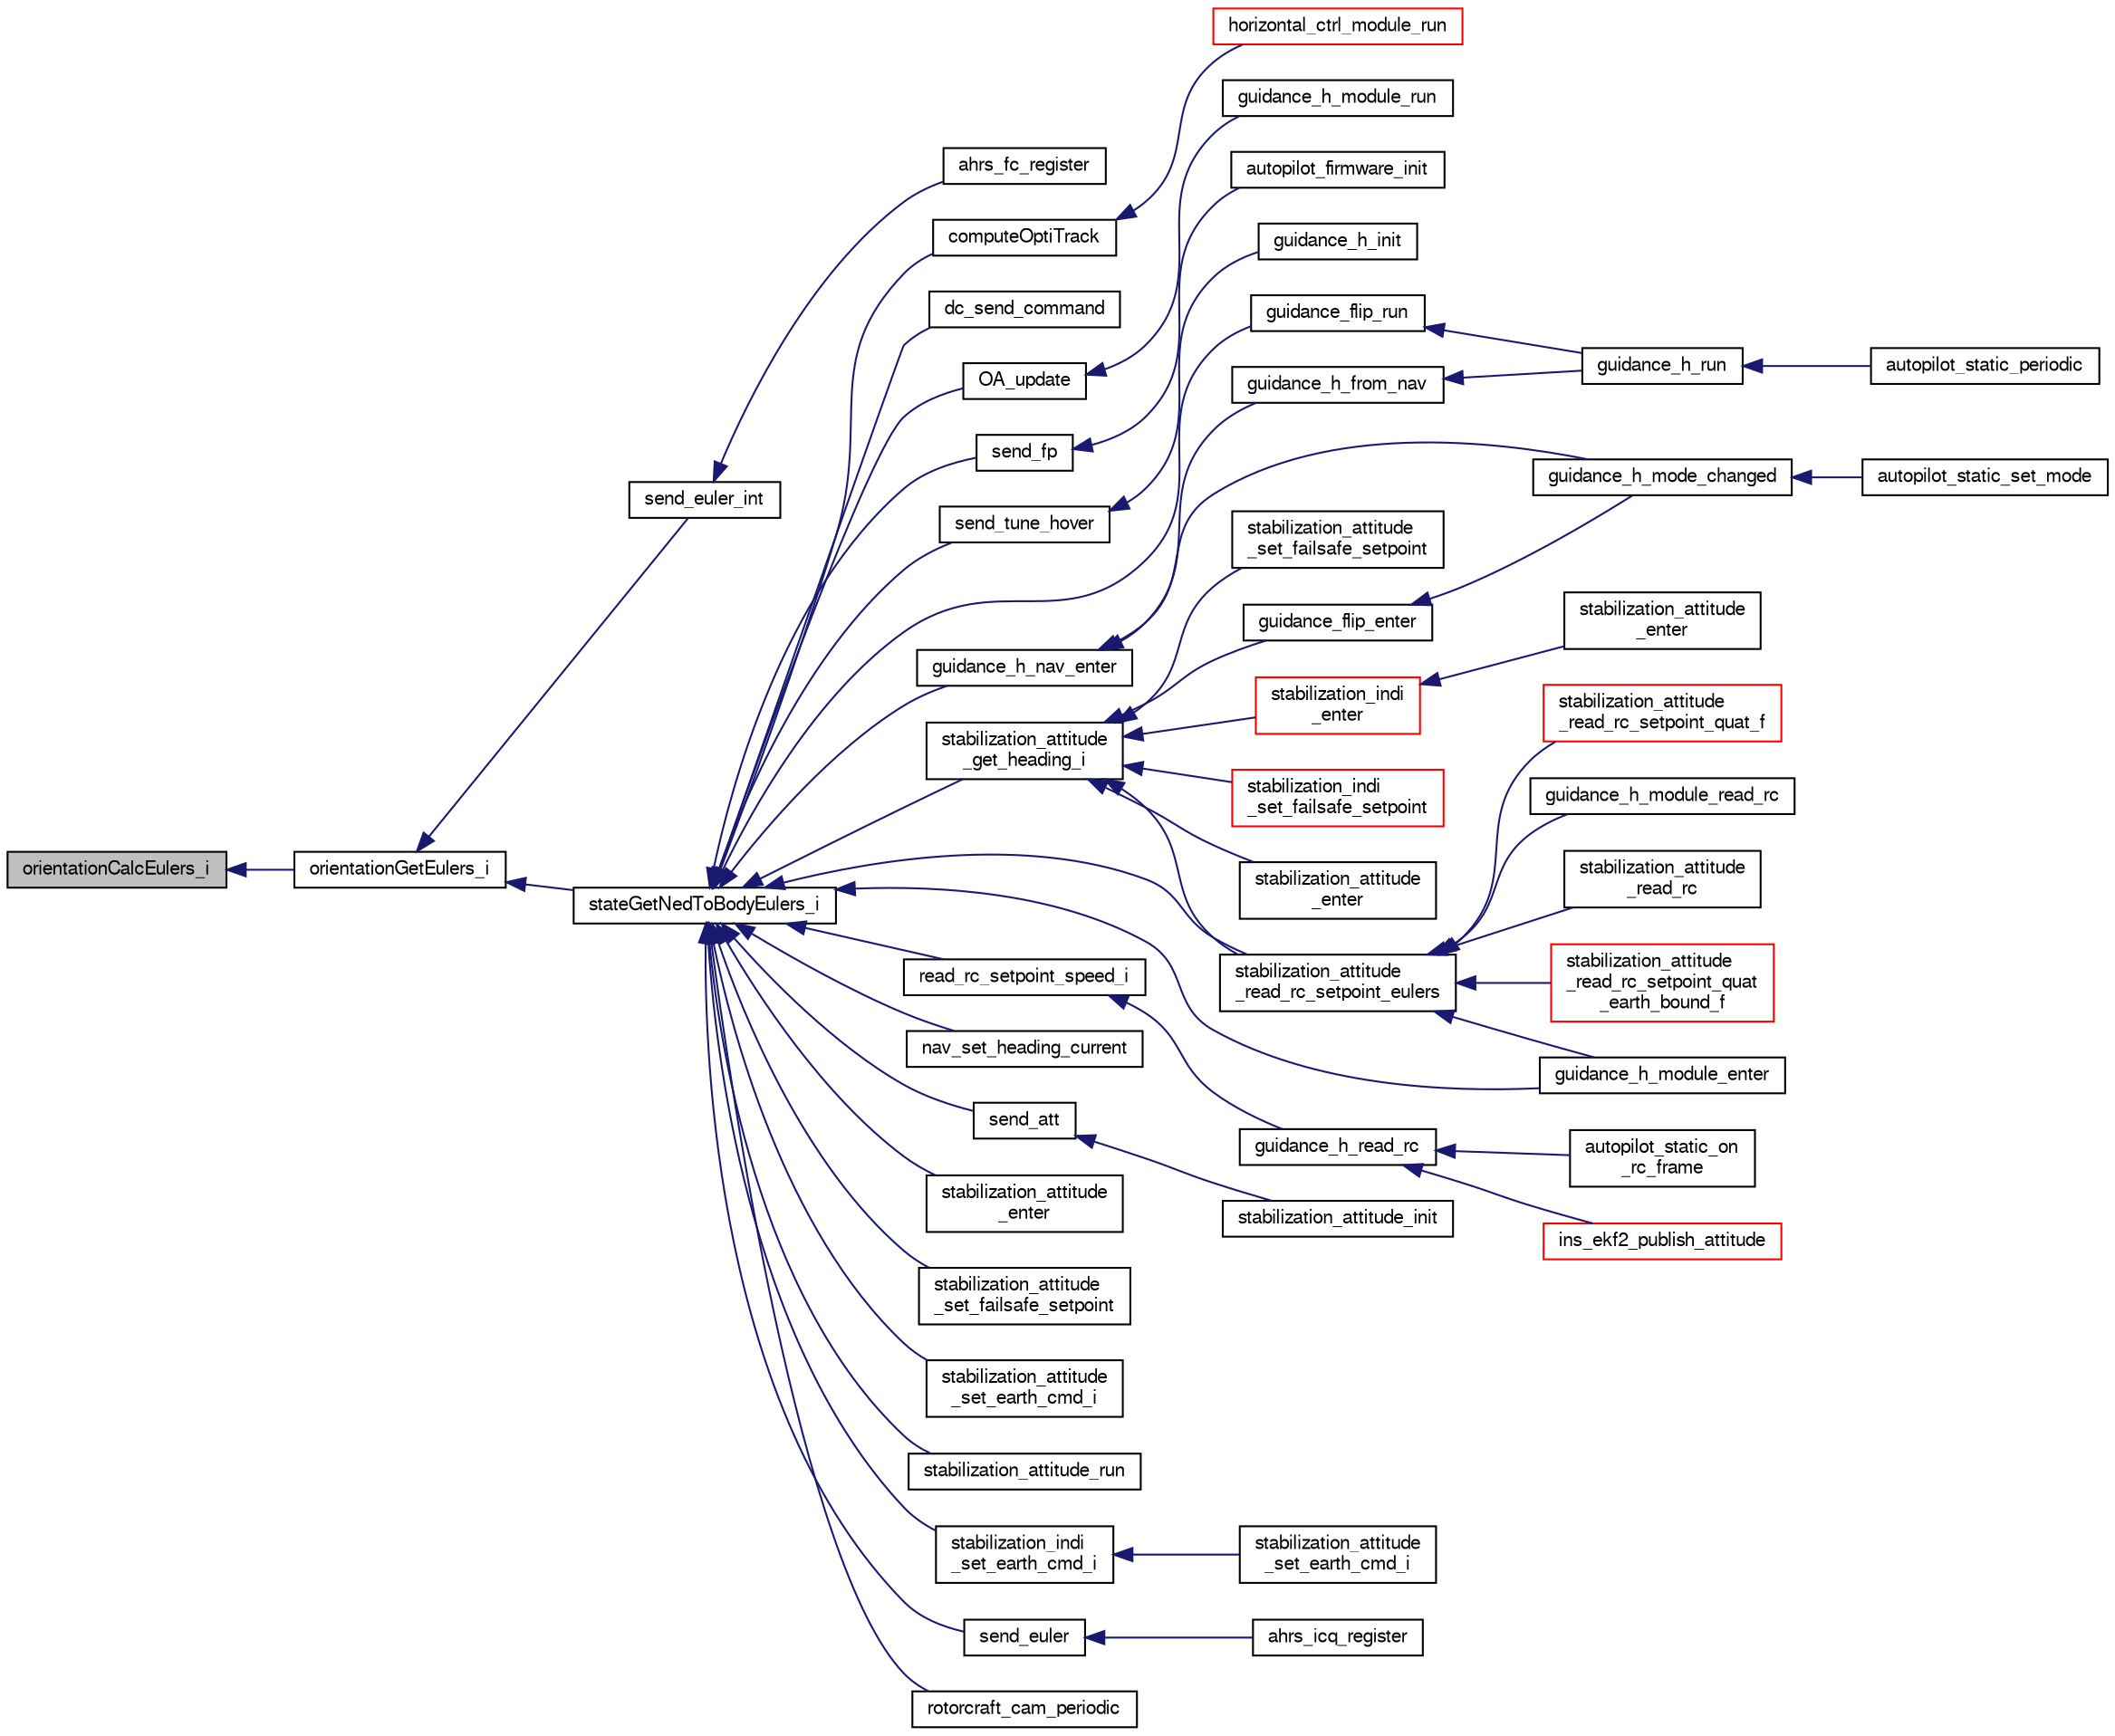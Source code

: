 digraph "orientationCalcEulers_i"
{
  edge [fontname="FreeSans",fontsize="10",labelfontname="FreeSans",labelfontsize="10"];
  node [fontname="FreeSans",fontsize="10",shape=record];
  rankdir="LR";
  Node1 [label="orientationCalcEulers_i",height=0.2,width=0.4,color="black", fillcolor="grey75", style="filled", fontcolor="black"];
  Node1 -> Node2 [dir="back",color="midnightblue",fontsize="10",style="solid",fontname="FreeSans"];
  Node2 [label="orientationGetEulers_i",height=0.2,width=0.4,color="black", fillcolor="white", style="filled",URL="$group__math__orientation__representation.html#gae05f220bbbdaafcbe11bc2d1fb622f39",tooltip="Get vehicle body attitude euler angles (int). "];
  Node2 -> Node3 [dir="back",color="midnightblue",fontsize="10",style="solid",fontname="FreeSans"];
  Node3 [label="send_euler_int",height=0.2,width=0.4,color="black", fillcolor="white", style="filled",URL="$ahrs__float__cmpl__wrapper_8c.html#aaa9860c134b8f393c70b5c0f9ac9543a"];
  Node3 -> Node4 [dir="back",color="midnightblue",fontsize="10",style="solid",fontname="FreeSans"];
  Node4 [label="ahrs_fc_register",height=0.2,width=0.4,color="black", fillcolor="white", style="filled",URL="$ahrs__float__cmpl__wrapper_8h.html#aa47cd2e2f95362dd732bac1f275344e0"];
  Node2 -> Node5 [dir="back",color="midnightblue",fontsize="10",style="solid",fontname="FreeSans"];
  Node5 [label="stateGetNedToBodyEulers_i",height=0.2,width=0.4,color="black", fillcolor="white", style="filled",URL="$group__state__attitude.html#ga5ae8778366c1fad669189cb2def40792",tooltip="Get vehicle body attitude euler angles (int). "];
  Node5 -> Node6 [dir="back",color="midnightblue",fontsize="10",style="solid",fontname="FreeSans"];
  Node6 [label="send_fp",height=0.2,width=0.4,color="black", fillcolor="white", style="filled",URL="$rotorcraft_2autopilot__firmware_8c.html#acaec1d6d2a2c682a3236c28974830807"];
  Node6 -> Node7 [dir="back",color="midnightblue",fontsize="10",style="solid",fontname="FreeSans"];
  Node7 [label="autopilot_firmware_init",height=0.2,width=0.4,color="black", fillcolor="white", style="filled",URL="$rotorcraft_2autopilot__firmware_8c.html#a2bb31e995242a89c837b4eda1d08fe57",tooltip="Init function. "];
  Node5 -> Node8 [dir="back",color="midnightblue",fontsize="10",style="solid",fontname="FreeSans"];
  Node8 [label="send_tune_hover",height=0.2,width=0.4,color="black", fillcolor="white", style="filled",URL="$rotorcraft_2guidance_2guidance__h_8c.html#a4ac814331d59a84f6a8d55066dd47014"];
  Node8 -> Node9 [dir="back",color="midnightblue",fontsize="10",style="solid",fontname="FreeSans"];
  Node9 [label="guidance_h_init",height=0.2,width=0.4,color="black", fillcolor="white", style="filled",URL="$rotorcraft_2guidance_2guidance__h_8h.html#a7bc4ea0d5351c2ba6ee160db5a2e9f80"];
  Node5 -> Node10 [dir="back",color="midnightblue",fontsize="10",style="solid",fontname="FreeSans"];
  Node10 [label="guidance_h_nav_enter",height=0.2,width=0.4,color="black", fillcolor="white", style="filled",URL="$rotorcraft_2guidance_2guidance__h_8h.html#aaecb10d1d18788c0de654dd479441b20"];
  Node10 -> Node11 [dir="back",color="midnightblue",fontsize="10",style="solid",fontname="FreeSans"];
  Node11 [label="guidance_h_from_nav",height=0.2,width=0.4,color="black", fillcolor="white", style="filled",URL="$rotorcraft_2guidance_2guidance__h_8h.html#a609bdd40f9f6aeac4b4d493ffabd24d5",tooltip="Set horizontal guidance from NAV and run control loop. "];
  Node11 -> Node12 [dir="back",color="midnightblue",fontsize="10",style="solid",fontname="FreeSans"];
  Node12 [label="guidance_h_run",height=0.2,width=0.4,color="black", fillcolor="white", style="filled",URL="$rotorcraft_2guidance_2guidance__h_8h.html#afff2f6a359638c74d5d1051c3edfa554"];
  Node12 -> Node13 [dir="back",color="midnightblue",fontsize="10",style="solid",fontname="FreeSans"];
  Node13 [label="autopilot_static_periodic",height=0.2,width=0.4,color="black", fillcolor="white", style="filled",URL="$rotorcraft_2autopilot__static_8c.html#a81ff7c3a0611cb76bfbd35fc817070d6"];
  Node10 -> Node14 [dir="back",color="midnightblue",fontsize="10",style="solid",fontname="FreeSans"];
  Node14 [label="guidance_h_mode_changed",height=0.2,width=0.4,color="black", fillcolor="white", style="filled",URL="$rotorcraft_2guidance_2guidance__h_8h.html#a2903786227eb11507928f99870099225"];
  Node14 -> Node15 [dir="back",color="midnightblue",fontsize="10",style="solid",fontname="FreeSans"];
  Node15 [label="autopilot_static_set_mode",height=0.2,width=0.4,color="black", fillcolor="white", style="filled",URL="$rotorcraft_2autopilot__static_8c.html#af7eb08dcaaeb9f55fe1b77230b0e78c3"];
  Node5 -> Node16 [dir="back",color="midnightblue",fontsize="10",style="solid",fontname="FreeSans"];
  Node16 [label="read_rc_setpoint_speed_i",height=0.2,width=0.4,color="black", fillcolor="white", style="filled",URL="$rotorcraft_2guidance_2guidance__h_8c.html#a964e1aa38b15b12daa52eb67aa1e9648",tooltip="read speed setpoint from RC "];
  Node16 -> Node17 [dir="back",color="midnightblue",fontsize="10",style="solid",fontname="FreeSans"];
  Node17 [label="guidance_h_read_rc",height=0.2,width=0.4,color="black", fillcolor="white", style="filled",URL="$rotorcraft_2guidance_2guidance__h_8h.html#a1ad9b20a107ab0ded48adde7adb6fed0"];
  Node17 -> Node18 [dir="back",color="midnightblue",fontsize="10",style="solid",fontname="FreeSans"];
  Node18 [label="autopilot_static_on\l_rc_frame",height=0.2,width=0.4,color="black", fillcolor="white", style="filled",URL="$rotorcraft_2autopilot__static_8c.html#af48775939dfa2cf7533658fb85851a35",tooltip="Function to be called when a message from FBW is available. "];
  Node17 -> Node19 [dir="back",color="midnightblue",fontsize="10",style="solid",fontname="FreeSans"];
  Node19 [label="ins_ekf2_publish_attitude",height=0.2,width=0.4,color="red", fillcolor="white", style="filled",URL="$ins__ekf2_8cpp.html#ad0d967646b2cb048323e8545662428ed",tooltip="Publish the attitude and get the new state Directly called after a succeslfull gyro+accel reading..."];
  Node5 -> Node20 [dir="back",color="midnightblue",fontsize="10",style="solid",fontname="FreeSans"];
  Node20 [label="guidance_flip_run",height=0.2,width=0.4,color="black", fillcolor="white", style="filled",URL="$guidance__flip_8h.html#a341f66aaa1a6e736e980ae5cccb3c0f5"];
  Node20 -> Node12 [dir="back",color="midnightblue",fontsize="10",style="solid",fontname="FreeSans"];
  Node5 -> Node21 [dir="back",color="midnightblue",fontsize="10",style="solid",fontname="FreeSans"];
  Node21 [label="nav_set_heading_current",height=0.2,width=0.4,color="black", fillcolor="white", style="filled",URL="$rover_2navigation_8h.html#a206d573ce2ca1d37d70cbe4febdd99b3",tooltip="Set heading to the current yaw angle. "];
  Node5 -> Node22 [dir="back",color="midnightblue",fontsize="10",style="solid",fontname="FreeSans"];
  Node22 [label="send_att",height=0.2,width=0.4,color="black", fillcolor="white", style="filled",URL="$stabilization__attitude__euler__int_8c.html#ae9244e1c3c685a32cc7ac97134ea6f6d"];
  Node22 -> Node23 [dir="back",color="midnightblue",fontsize="10",style="solid",fontname="FreeSans"];
  Node23 [label="stabilization_attitude_init",height=0.2,width=0.4,color="black", fillcolor="white", style="filled",URL="$stabilization__attitude__euler__int_8c.html#a03d27593d891182c04fc5337766733d1"];
  Node5 -> Node24 [dir="back",color="midnightblue",fontsize="10",style="solid",fontname="FreeSans"];
  Node24 [label="stabilization_attitude\l_enter",height=0.2,width=0.4,color="black", fillcolor="white", style="filled",URL="$stabilization__attitude__euler__int_8c.html#a23f862ca823e6fd23fc9c111178be077"];
  Node5 -> Node25 [dir="back",color="midnightblue",fontsize="10",style="solid",fontname="FreeSans"];
  Node25 [label="stabilization_attitude\l_set_failsafe_setpoint",height=0.2,width=0.4,color="black", fillcolor="white", style="filled",URL="$stabilization__attitude__euler__int_8c.html#a5a2d8d3947ba9cdc571cea5778c93f4a"];
  Node5 -> Node26 [dir="back",color="midnightblue",fontsize="10",style="solid",fontname="FreeSans"];
  Node26 [label="stabilization_attitude\l_set_earth_cmd_i",height=0.2,width=0.4,color="black", fillcolor="white", style="filled",URL="$stabilization__attitude__euler__int_8c.html#ada3ef183c206d08fd0a902adc118f542"];
  Node5 -> Node27 [dir="back",color="midnightblue",fontsize="10",style="solid",fontname="FreeSans"];
  Node27 [label="stabilization_attitude_run",height=0.2,width=0.4,color="black", fillcolor="white", style="filled",URL="$stabilization__attitude__euler__int_8c.html#add1138c9aae1adaafdb42ddf2f0c039a"];
  Node5 -> Node28 [dir="back",color="midnightblue",fontsize="10",style="solid",fontname="FreeSans"];
  Node28 [label="stabilization_attitude\l_get_heading_i",height=0.2,width=0.4,color="black", fillcolor="white", style="filled",URL="$stabilization__attitude__rc__setpoint_8h.html#a1270210b635f040b5bdd7d974f29c71f"];
  Node28 -> Node29 [dir="back",color="midnightblue",fontsize="10",style="solid",fontname="FreeSans"];
  Node29 [label="guidance_flip_enter",height=0.2,width=0.4,color="black", fillcolor="white", style="filled",URL="$guidance__flip_8h.html#a896a483b1034357b2911e72d625ff8fd"];
  Node29 -> Node14 [dir="back",color="midnightblue",fontsize="10",style="solid",fontname="FreeSans"];
  Node28 -> Node30 [dir="back",color="midnightblue",fontsize="10",style="solid",fontname="FreeSans"];
  Node30 [label="stabilization_attitude\l_enter",height=0.2,width=0.4,color="black", fillcolor="white", style="filled",URL="$stabilization__attitude__heli__indi_8c.html#a23f862ca823e6fd23fc9c111178be077"];
  Node28 -> Node31 [dir="back",color="midnightblue",fontsize="10",style="solid",fontname="FreeSans"];
  Node31 [label="stabilization_attitude\l_read_rc_setpoint_eulers",height=0.2,width=0.4,color="black", fillcolor="white", style="filled",URL="$stabilization__attitude__rc__setpoint_8h.html#a03c89c0dcb17fa02d3caabf86acf82bc",tooltip="Read attitude setpoint from RC as euler angles. "];
  Node31 -> Node32 [dir="back",color="midnightblue",fontsize="10",style="solid",fontname="FreeSans"];
  Node32 [label="guidance_h_module_enter",height=0.2,width=0.4,color="black", fillcolor="white", style="filled",URL="$ctrl__module__outerloop__demo_8c.html#af0a3b4e238d064326406719e8244e92d"];
  Node31 -> Node33 [dir="back",color="midnightblue",fontsize="10",style="solid",fontname="FreeSans"];
  Node33 [label="guidance_h_module_read_rc",height=0.2,width=0.4,color="black", fillcolor="white", style="filled",URL="$ctrl__module__outerloop__demo_8c.html#a4c33bfc7d07ffb6d33a1af63799da082"];
  Node31 -> Node34 [dir="back",color="midnightblue",fontsize="10",style="solid",fontname="FreeSans"];
  Node34 [label="stabilization_attitude\l_read_rc",height=0.2,width=0.4,color="black", fillcolor="white", style="filled",URL="$stabilization__attitude__euler__int_8c.html#ad17347abf36f7dfc4abb0218f10b5f09"];
  Node31 -> Node35 [dir="back",color="midnightblue",fontsize="10",style="solid",fontname="FreeSans"];
  Node35 [label="stabilization_attitude\l_read_rc_setpoint_quat\l_earth_bound_f",height=0.2,width=0.4,color="red", fillcolor="white", style="filled",URL="$stabilization__attitude__rc__setpoint_8h.html#a67c7c9ce5526222ceb3f422269fc8f47"];
  Node31 -> Node36 [dir="back",color="midnightblue",fontsize="10",style="solid",fontname="FreeSans"];
  Node36 [label="stabilization_attitude\l_read_rc_setpoint_quat_f",height=0.2,width=0.4,color="red", fillcolor="white", style="filled",URL="$stabilization__attitude__rc__setpoint_8h.html#a7e0d148d1e5210bb1b299163d77daa4a",tooltip="Read attitude setpoint from RC as quaternion Interprets the stick positions as axes. "];
  Node28 -> Node37 [dir="back",color="midnightblue",fontsize="10",style="solid",fontname="FreeSans"];
  Node37 [label="stabilization_attitude\l_set_failsafe_setpoint",height=0.2,width=0.4,color="black", fillcolor="white", style="filled",URL="$stabilization__attitude__heli__indi_8c.html#a5a2d8d3947ba9cdc571cea5778c93f4a"];
  Node28 -> Node38 [dir="back",color="midnightblue",fontsize="10",style="solid",fontname="FreeSans"];
  Node38 [label="stabilization_indi\l_enter",height=0.2,width=0.4,color="red", fillcolor="white", style="filled",URL="$stabilization__indi__simple_8h.html#a121fd732c65156adade05ffb27fbaf52",tooltip="Function that resets important values upon engaging INDI. "];
  Node38 -> Node39 [dir="back",color="midnightblue",fontsize="10",style="solid",fontname="FreeSans"];
  Node39 [label="stabilization_attitude\l_enter",height=0.2,width=0.4,color="black", fillcolor="white", style="filled",URL="$stabilization__attitude__quat__indi_8c.html#a23f862ca823e6fd23fc9c111178be077"];
  Node28 -> Node40 [dir="back",color="midnightblue",fontsize="10",style="solid",fontname="FreeSans"];
  Node40 [label="stabilization_indi\l_set_failsafe_setpoint",height=0.2,width=0.4,color="red", fillcolor="white", style="filled",URL="$stabilization__indi__simple_8h.html#a2d7051eac973a8507897f6753deaf818",tooltip="Function that calculates the failsafe setpoint. "];
  Node5 -> Node31 [dir="back",color="midnightblue",fontsize="10",style="solid",fontname="FreeSans"];
  Node5 -> Node41 [dir="back",color="midnightblue",fontsize="10",style="solid",fontname="FreeSans"];
  Node41 [label="stabilization_indi\l_set_earth_cmd_i",height=0.2,width=0.4,color="black", fillcolor="white", style="filled",URL="$stabilization__indi__simple_8h.html#a487bd4ac66f844d9d1adfb696f950604",tooltip="Set attitude setpoint from command in earth axes. "];
  Node41 -> Node42 [dir="back",color="midnightblue",fontsize="10",style="solid",fontname="FreeSans"];
  Node42 [label="stabilization_attitude\l_set_earth_cmd_i",height=0.2,width=0.4,color="black", fillcolor="white", style="filled",URL="$stabilization__attitude__quat__indi_8c.html#ada3ef183c206d08fd0a902adc118f542"];
  Node5 -> Node43 [dir="back",color="midnightblue",fontsize="10",style="solid",fontname="FreeSans"];
  Node43 [label="send_euler",height=0.2,width=0.4,color="black", fillcolor="white", style="filled",URL="$ahrs__int__cmpl__quat__wrapper_8c.html#abcc3fa84d1a2a749aed66a3ebd79ea54"];
  Node43 -> Node44 [dir="back",color="midnightblue",fontsize="10",style="solid",fontname="FreeSans"];
  Node44 [label="ahrs_icq_register",height=0.2,width=0.4,color="black", fillcolor="white", style="filled",URL="$ahrs__int__cmpl__quat__wrapper_8h.html#af71a2cd8d6fabc9373e99e2aeddbbb89"];
  Node5 -> Node45 [dir="back",color="midnightblue",fontsize="10",style="solid",fontname="FreeSans"];
  Node45 [label="rotorcraft_cam_periodic",height=0.2,width=0.4,color="black", fillcolor="white", style="filled",URL="$rotorcraft__cam_8h.html#a64fb59f54ef1b4ddcec941fbe4cb8d9e"];
  Node5 -> Node32 [dir="back",color="midnightblue",fontsize="10",style="solid",fontname="FreeSans"];
  Node5 -> Node46 [dir="back",color="midnightblue",fontsize="10",style="solid",fontname="FreeSans"];
  Node46 [label="computeOptiTrack",height=0.2,width=0.4,color="black", fillcolor="white", style="filled",URL="$optical__flow__hover_8c.html#a04b77d27bd41ebc387425f8ea0d1166b",tooltip="Get the desired Euler angles for optitrack stabilization. "];
  Node46 -> Node47 [dir="back",color="midnightblue",fontsize="10",style="solid",fontname="FreeSans"];
  Node47 [label="horizontal_ctrl_module_run",height=0.2,width=0.4,color="red", fillcolor="white", style="filled",URL="$optical__flow__hover_8c.html#a1d6a689f380b3efc01bc97ed28ece11d",tooltip="Run the horizontal optical flow hover module. "];
  Node5 -> Node48 [dir="back",color="midnightblue",fontsize="10",style="solid",fontname="FreeSans"];
  Node48 [label="dc_send_command",height=0.2,width=0.4,color="black", fillcolor="white", style="filled",URL="$uart__cam__ctrl_8c.html#a833f16388be36136f5d7d173200d5e95",tooltip="Send Command To Camera. "];
  Node5 -> Node49 [dir="back",color="midnightblue",fontsize="10",style="solid",fontname="FreeSans"];
  Node49 [label="OA_update",height=0.2,width=0.4,color="black", fillcolor="white", style="filled",URL="$guidance__OA_8h.html#ae9523792204e84a5ff5dd0af6f49b225",tooltip="Update the controls based on a vision result. "];
  Node49 -> Node50 [dir="back",color="midnightblue",fontsize="10",style="solid",fontname="FreeSans"];
  Node50 [label="guidance_h_module_run",height=0.2,width=0.4,color="black", fillcolor="white", style="filled",URL="$guidance__OA_8c.html#a77f05df2acd1da23e187f1f3f5d5a26f",tooltip="Main guidance loop. "];
}
